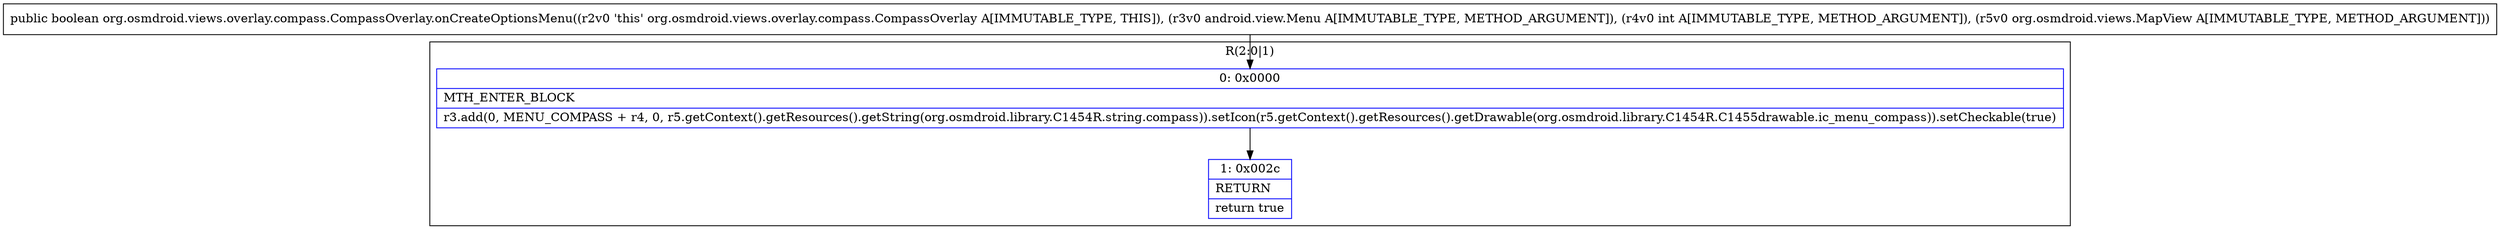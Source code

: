 digraph "CFG fororg.osmdroid.views.overlay.compass.CompassOverlay.onCreateOptionsMenu(Landroid\/view\/Menu;ILorg\/osmdroid\/views\/MapView;)Z" {
subgraph cluster_Region_1972446438 {
label = "R(2:0|1)";
node [shape=record,color=blue];
Node_0 [shape=record,label="{0\:\ 0x0000|MTH_ENTER_BLOCK\l|r3.add(0, MENU_COMPASS + r4, 0, r5.getContext().getResources().getString(org.osmdroid.library.C1454R.string.compass)).setIcon(r5.getContext().getResources().getDrawable(org.osmdroid.library.C1454R.C1455drawable.ic_menu_compass)).setCheckable(true)\l}"];
Node_1 [shape=record,label="{1\:\ 0x002c|RETURN\l|return true\l}"];
}
MethodNode[shape=record,label="{public boolean org.osmdroid.views.overlay.compass.CompassOverlay.onCreateOptionsMenu((r2v0 'this' org.osmdroid.views.overlay.compass.CompassOverlay A[IMMUTABLE_TYPE, THIS]), (r3v0 android.view.Menu A[IMMUTABLE_TYPE, METHOD_ARGUMENT]), (r4v0 int A[IMMUTABLE_TYPE, METHOD_ARGUMENT]), (r5v0 org.osmdroid.views.MapView A[IMMUTABLE_TYPE, METHOD_ARGUMENT])) }"];
MethodNode -> Node_0;
Node_0 -> Node_1;
}

